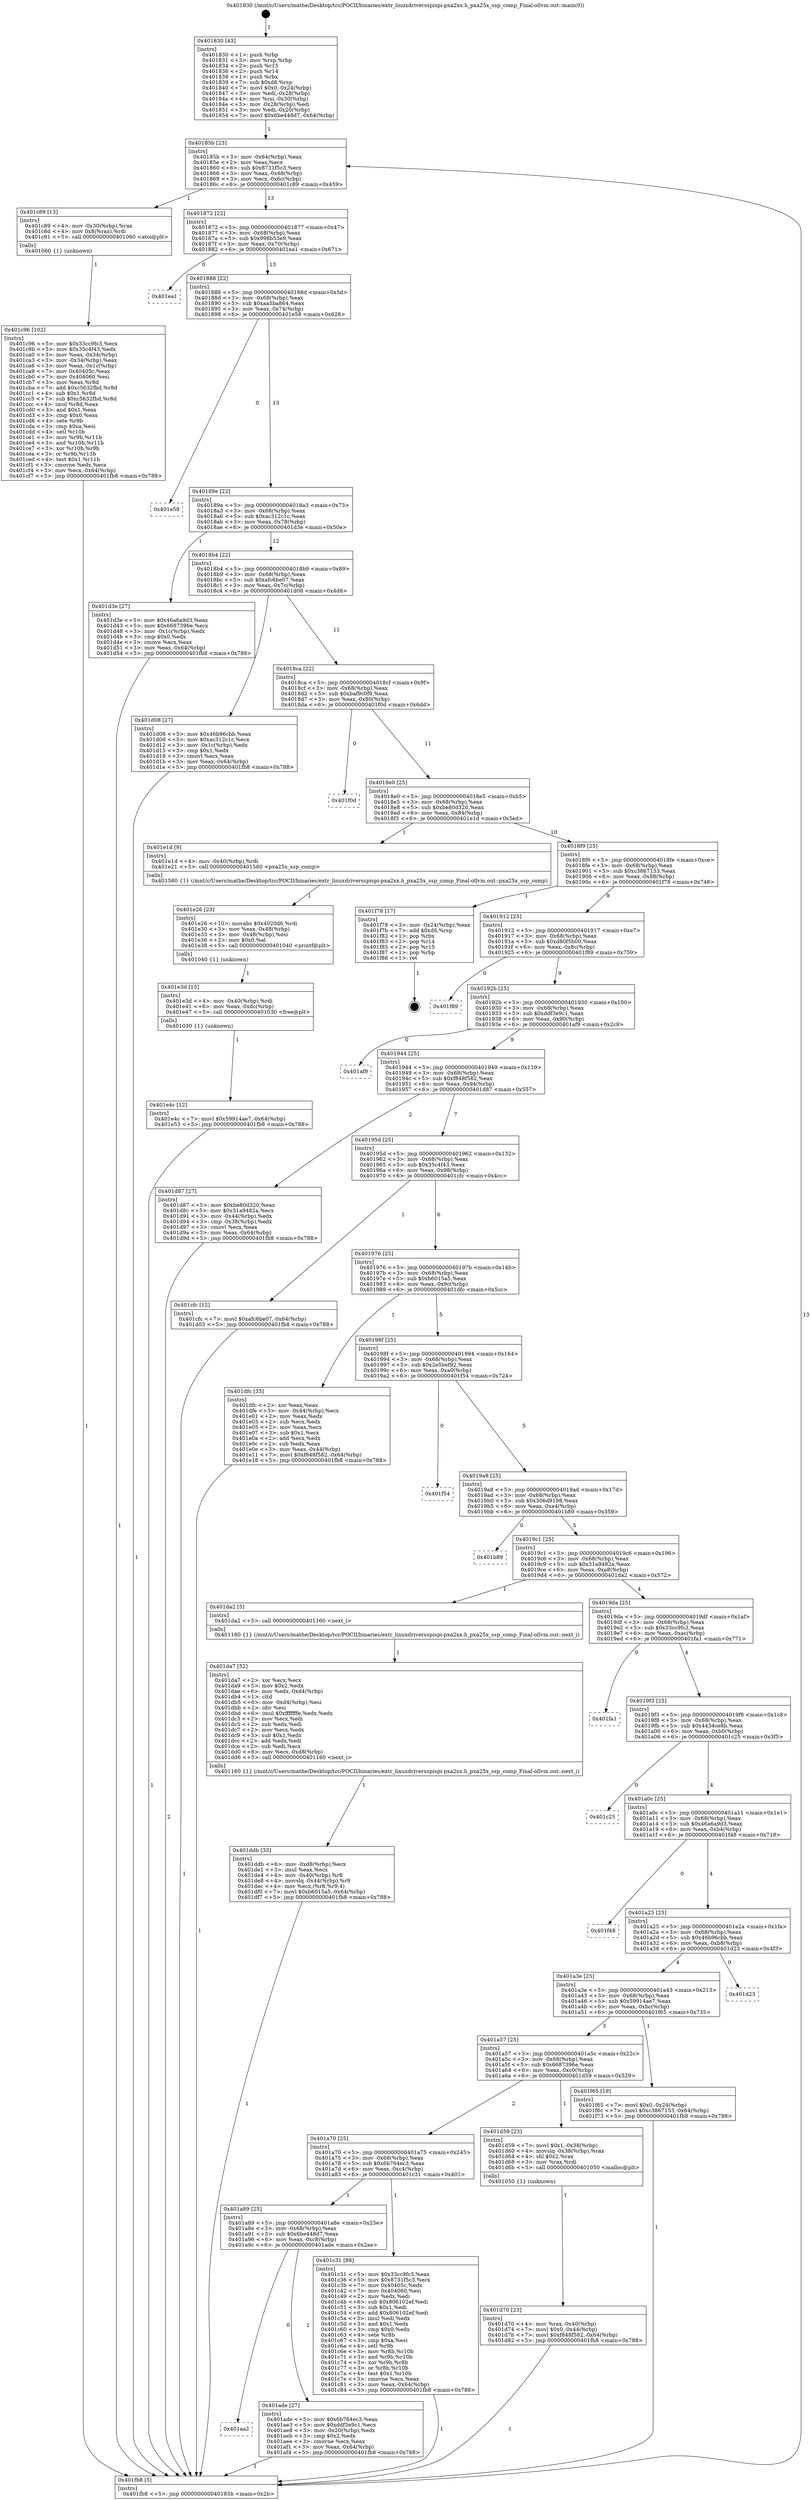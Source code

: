 digraph "0x401830" {
  label = "0x401830 (/mnt/c/Users/mathe/Desktop/tcc/POCII/binaries/extr_linuxdriversspispi-pxa2xx.h_pxa25x_ssp_comp_Final-ollvm.out::main(0))"
  labelloc = "t"
  node[shape=record]

  Entry [label="",width=0.3,height=0.3,shape=circle,fillcolor=black,style=filled]
  "0x40185b" [label="{
     0x40185b [23]\l
     | [instrs]\l
     &nbsp;&nbsp;0x40185b \<+3\>: mov -0x64(%rbp),%eax\l
     &nbsp;&nbsp;0x40185e \<+2\>: mov %eax,%ecx\l
     &nbsp;&nbsp;0x401860 \<+6\>: sub $0x8731f5c3,%ecx\l
     &nbsp;&nbsp;0x401866 \<+3\>: mov %eax,-0x68(%rbp)\l
     &nbsp;&nbsp;0x401869 \<+3\>: mov %ecx,-0x6c(%rbp)\l
     &nbsp;&nbsp;0x40186c \<+6\>: je 0000000000401c89 \<main+0x459\>\l
  }"]
  "0x401c89" [label="{
     0x401c89 [13]\l
     | [instrs]\l
     &nbsp;&nbsp;0x401c89 \<+4\>: mov -0x30(%rbp),%rax\l
     &nbsp;&nbsp;0x401c8d \<+4\>: mov 0x8(%rax),%rdi\l
     &nbsp;&nbsp;0x401c91 \<+5\>: call 0000000000401060 \<atoi@plt\>\l
     | [calls]\l
     &nbsp;&nbsp;0x401060 \{1\} (unknown)\l
  }"]
  "0x401872" [label="{
     0x401872 [22]\l
     | [instrs]\l
     &nbsp;&nbsp;0x401872 \<+5\>: jmp 0000000000401877 \<main+0x47\>\l
     &nbsp;&nbsp;0x401877 \<+3\>: mov -0x68(%rbp),%eax\l
     &nbsp;&nbsp;0x40187a \<+5\>: sub $0x998b53e9,%eax\l
     &nbsp;&nbsp;0x40187f \<+3\>: mov %eax,-0x70(%rbp)\l
     &nbsp;&nbsp;0x401882 \<+6\>: je 0000000000401ea1 \<main+0x671\>\l
  }"]
  Exit [label="",width=0.3,height=0.3,shape=circle,fillcolor=black,style=filled,peripheries=2]
  "0x401ea1" [label="{
     0x401ea1\l
  }", style=dashed]
  "0x401888" [label="{
     0x401888 [22]\l
     | [instrs]\l
     &nbsp;&nbsp;0x401888 \<+5\>: jmp 000000000040188d \<main+0x5d\>\l
     &nbsp;&nbsp;0x40188d \<+3\>: mov -0x68(%rbp),%eax\l
     &nbsp;&nbsp;0x401890 \<+5\>: sub $0xaa5ba864,%eax\l
     &nbsp;&nbsp;0x401895 \<+3\>: mov %eax,-0x74(%rbp)\l
     &nbsp;&nbsp;0x401898 \<+6\>: je 0000000000401e58 \<main+0x628\>\l
  }"]
  "0x401e4c" [label="{
     0x401e4c [12]\l
     | [instrs]\l
     &nbsp;&nbsp;0x401e4c \<+7\>: movl $0x59914ae7,-0x64(%rbp)\l
     &nbsp;&nbsp;0x401e53 \<+5\>: jmp 0000000000401fb8 \<main+0x788\>\l
  }"]
  "0x401e58" [label="{
     0x401e58\l
  }", style=dashed]
  "0x40189e" [label="{
     0x40189e [22]\l
     | [instrs]\l
     &nbsp;&nbsp;0x40189e \<+5\>: jmp 00000000004018a3 \<main+0x73\>\l
     &nbsp;&nbsp;0x4018a3 \<+3\>: mov -0x68(%rbp),%eax\l
     &nbsp;&nbsp;0x4018a6 \<+5\>: sub $0xac312c1c,%eax\l
     &nbsp;&nbsp;0x4018ab \<+3\>: mov %eax,-0x78(%rbp)\l
     &nbsp;&nbsp;0x4018ae \<+6\>: je 0000000000401d3e \<main+0x50e\>\l
  }"]
  "0x401e3d" [label="{
     0x401e3d [15]\l
     | [instrs]\l
     &nbsp;&nbsp;0x401e3d \<+4\>: mov -0x40(%rbp),%rdi\l
     &nbsp;&nbsp;0x401e41 \<+6\>: mov %eax,-0xdc(%rbp)\l
     &nbsp;&nbsp;0x401e47 \<+5\>: call 0000000000401030 \<free@plt\>\l
     | [calls]\l
     &nbsp;&nbsp;0x401030 \{1\} (unknown)\l
  }"]
  "0x401d3e" [label="{
     0x401d3e [27]\l
     | [instrs]\l
     &nbsp;&nbsp;0x401d3e \<+5\>: mov $0x46a6a9d3,%eax\l
     &nbsp;&nbsp;0x401d43 \<+5\>: mov $0x6687396e,%ecx\l
     &nbsp;&nbsp;0x401d48 \<+3\>: mov -0x1c(%rbp),%edx\l
     &nbsp;&nbsp;0x401d4b \<+3\>: cmp $0x0,%edx\l
     &nbsp;&nbsp;0x401d4e \<+3\>: cmove %ecx,%eax\l
     &nbsp;&nbsp;0x401d51 \<+3\>: mov %eax,-0x64(%rbp)\l
     &nbsp;&nbsp;0x401d54 \<+5\>: jmp 0000000000401fb8 \<main+0x788\>\l
  }"]
  "0x4018b4" [label="{
     0x4018b4 [22]\l
     | [instrs]\l
     &nbsp;&nbsp;0x4018b4 \<+5\>: jmp 00000000004018b9 \<main+0x89\>\l
     &nbsp;&nbsp;0x4018b9 \<+3\>: mov -0x68(%rbp),%eax\l
     &nbsp;&nbsp;0x4018bc \<+5\>: sub $0xafc6be07,%eax\l
     &nbsp;&nbsp;0x4018c1 \<+3\>: mov %eax,-0x7c(%rbp)\l
     &nbsp;&nbsp;0x4018c4 \<+6\>: je 0000000000401d08 \<main+0x4d8\>\l
  }"]
  "0x401e26" [label="{
     0x401e26 [23]\l
     | [instrs]\l
     &nbsp;&nbsp;0x401e26 \<+10\>: movabs $0x4020d6,%rdi\l
     &nbsp;&nbsp;0x401e30 \<+3\>: mov %eax,-0x48(%rbp)\l
     &nbsp;&nbsp;0x401e33 \<+3\>: mov -0x48(%rbp),%esi\l
     &nbsp;&nbsp;0x401e36 \<+2\>: mov $0x0,%al\l
     &nbsp;&nbsp;0x401e38 \<+5\>: call 0000000000401040 \<printf@plt\>\l
     | [calls]\l
     &nbsp;&nbsp;0x401040 \{1\} (unknown)\l
  }"]
  "0x401d08" [label="{
     0x401d08 [27]\l
     | [instrs]\l
     &nbsp;&nbsp;0x401d08 \<+5\>: mov $0x46b96cbb,%eax\l
     &nbsp;&nbsp;0x401d0d \<+5\>: mov $0xac312c1c,%ecx\l
     &nbsp;&nbsp;0x401d12 \<+3\>: mov -0x1c(%rbp),%edx\l
     &nbsp;&nbsp;0x401d15 \<+3\>: cmp $0x1,%edx\l
     &nbsp;&nbsp;0x401d18 \<+3\>: cmovl %ecx,%eax\l
     &nbsp;&nbsp;0x401d1b \<+3\>: mov %eax,-0x64(%rbp)\l
     &nbsp;&nbsp;0x401d1e \<+5\>: jmp 0000000000401fb8 \<main+0x788\>\l
  }"]
  "0x4018ca" [label="{
     0x4018ca [22]\l
     | [instrs]\l
     &nbsp;&nbsp;0x4018ca \<+5\>: jmp 00000000004018cf \<main+0x9f\>\l
     &nbsp;&nbsp;0x4018cf \<+3\>: mov -0x68(%rbp),%eax\l
     &nbsp;&nbsp;0x4018d2 \<+5\>: sub $0xbaf9c0f9,%eax\l
     &nbsp;&nbsp;0x4018d7 \<+3\>: mov %eax,-0x80(%rbp)\l
     &nbsp;&nbsp;0x4018da \<+6\>: je 0000000000401f0d \<main+0x6dd\>\l
  }"]
  "0x401ddb" [label="{
     0x401ddb [33]\l
     | [instrs]\l
     &nbsp;&nbsp;0x401ddb \<+6\>: mov -0xd8(%rbp),%ecx\l
     &nbsp;&nbsp;0x401de1 \<+3\>: imul %eax,%ecx\l
     &nbsp;&nbsp;0x401de4 \<+4\>: mov -0x40(%rbp),%r8\l
     &nbsp;&nbsp;0x401de8 \<+4\>: movslq -0x44(%rbp),%r9\l
     &nbsp;&nbsp;0x401dec \<+4\>: mov %ecx,(%r8,%r9,4)\l
     &nbsp;&nbsp;0x401df0 \<+7\>: movl $0xb6015a5,-0x64(%rbp)\l
     &nbsp;&nbsp;0x401df7 \<+5\>: jmp 0000000000401fb8 \<main+0x788\>\l
  }"]
  "0x401f0d" [label="{
     0x401f0d\l
  }", style=dashed]
  "0x4018e0" [label="{
     0x4018e0 [25]\l
     | [instrs]\l
     &nbsp;&nbsp;0x4018e0 \<+5\>: jmp 00000000004018e5 \<main+0xb5\>\l
     &nbsp;&nbsp;0x4018e5 \<+3\>: mov -0x68(%rbp),%eax\l
     &nbsp;&nbsp;0x4018e8 \<+5\>: sub $0xbe80d320,%eax\l
     &nbsp;&nbsp;0x4018ed \<+6\>: mov %eax,-0x84(%rbp)\l
     &nbsp;&nbsp;0x4018f3 \<+6\>: je 0000000000401e1d \<main+0x5ed\>\l
  }"]
  "0x401da7" [label="{
     0x401da7 [52]\l
     | [instrs]\l
     &nbsp;&nbsp;0x401da7 \<+2\>: xor %ecx,%ecx\l
     &nbsp;&nbsp;0x401da9 \<+5\>: mov $0x2,%edx\l
     &nbsp;&nbsp;0x401dae \<+6\>: mov %edx,-0xd4(%rbp)\l
     &nbsp;&nbsp;0x401db4 \<+1\>: cltd\l
     &nbsp;&nbsp;0x401db5 \<+6\>: mov -0xd4(%rbp),%esi\l
     &nbsp;&nbsp;0x401dbb \<+2\>: idiv %esi\l
     &nbsp;&nbsp;0x401dbd \<+6\>: imul $0xfffffffe,%edx,%edx\l
     &nbsp;&nbsp;0x401dc3 \<+2\>: mov %ecx,%edi\l
     &nbsp;&nbsp;0x401dc5 \<+2\>: sub %edx,%edi\l
     &nbsp;&nbsp;0x401dc7 \<+2\>: mov %ecx,%edx\l
     &nbsp;&nbsp;0x401dc9 \<+3\>: sub $0x1,%edx\l
     &nbsp;&nbsp;0x401dcc \<+2\>: add %edx,%edi\l
     &nbsp;&nbsp;0x401dce \<+2\>: sub %edi,%ecx\l
     &nbsp;&nbsp;0x401dd0 \<+6\>: mov %ecx,-0xd8(%rbp)\l
     &nbsp;&nbsp;0x401dd6 \<+5\>: call 0000000000401160 \<next_i\>\l
     | [calls]\l
     &nbsp;&nbsp;0x401160 \{1\} (/mnt/c/Users/mathe/Desktop/tcc/POCII/binaries/extr_linuxdriversspispi-pxa2xx.h_pxa25x_ssp_comp_Final-ollvm.out::next_i)\l
  }"]
  "0x401e1d" [label="{
     0x401e1d [9]\l
     | [instrs]\l
     &nbsp;&nbsp;0x401e1d \<+4\>: mov -0x40(%rbp),%rdi\l
     &nbsp;&nbsp;0x401e21 \<+5\>: call 0000000000401580 \<pxa25x_ssp_comp\>\l
     | [calls]\l
     &nbsp;&nbsp;0x401580 \{1\} (/mnt/c/Users/mathe/Desktop/tcc/POCII/binaries/extr_linuxdriversspispi-pxa2xx.h_pxa25x_ssp_comp_Final-ollvm.out::pxa25x_ssp_comp)\l
  }"]
  "0x4018f9" [label="{
     0x4018f9 [25]\l
     | [instrs]\l
     &nbsp;&nbsp;0x4018f9 \<+5\>: jmp 00000000004018fe \<main+0xce\>\l
     &nbsp;&nbsp;0x4018fe \<+3\>: mov -0x68(%rbp),%eax\l
     &nbsp;&nbsp;0x401901 \<+5\>: sub $0xc3867153,%eax\l
     &nbsp;&nbsp;0x401906 \<+6\>: mov %eax,-0x88(%rbp)\l
     &nbsp;&nbsp;0x40190c \<+6\>: je 0000000000401f78 \<main+0x748\>\l
  }"]
  "0x401d70" [label="{
     0x401d70 [23]\l
     | [instrs]\l
     &nbsp;&nbsp;0x401d70 \<+4\>: mov %rax,-0x40(%rbp)\l
     &nbsp;&nbsp;0x401d74 \<+7\>: movl $0x0,-0x44(%rbp)\l
     &nbsp;&nbsp;0x401d7b \<+7\>: movl $0xf848f582,-0x64(%rbp)\l
     &nbsp;&nbsp;0x401d82 \<+5\>: jmp 0000000000401fb8 \<main+0x788\>\l
  }"]
  "0x401f78" [label="{
     0x401f78 [17]\l
     | [instrs]\l
     &nbsp;&nbsp;0x401f78 \<+3\>: mov -0x24(%rbp),%eax\l
     &nbsp;&nbsp;0x401f7b \<+7\>: add $0xd8,%rsp\l
     &nbsp;&nbsp;0x401f82 \<+1\>: pop %rbx\l
     &nbsp;&nbsp;0x401f83 \<+2\>: pop %r14\l
     &nbsp;&nbsp;0x401f85 \<+2\>: pop %r15\l
     &nbsp;&nbsp;0x401f87 \<+1\>: pop %rbp\l
     &nbsp;&nbsp;0x401f88 \<+1\>: ret\l
  }"]
  "0x401912" [label="{
     0x401912 [25]\l
     | [instrs]\l
     &nbsp;&nbsp;0x401912 \<+5\>: jmp 0000000000401917 \<main+0xe7\>\l
     &nbsp;&nbsp;0x401917 \<+3\>: mov -0x68(%rbp),%eax\l
     &nbsp;&nbsp;0x40191a \<+5\>: sub $0xd80f5b00,%eax\l
     &nbsp;&nbsp;0x40191f \<+6\>: mov %eax,-0x8c(%rbp)\l
     &nbsp;&nbsp;0x401925 \<+6\>: je 0000000000401f89 \<main+0x759\>\l
  }"]
  "0x401c96" [label="{
     0x401c96 [102]\l
     | [instrs]\l
     &nbsp;&nbsp;0x401c96 \<+5\>: mov $0x33cc9fc3,%ecx\l
     &nbsp;&nbsp;0x401c9b \<+5\>: mov $0x35c4f43,%edx\l
     &nbsp;&nbsp;0x401ca0 \<+3\>: mov %eax,-0x34(%rbp)\l
     &nbsp;&nbsp;0x401ca3 \<+3\>: mov -0x34(%rbp),%eax\l
     &nbsp;&nbsp;0x401ca6 \<+3\>: mov %eax,-0x1c(%rbp)\l
     &nbsp;&nbsp;0x401ca9 \<+7\>: mov 0x40405c,%eax\l
     &nbsp;&nbsp;0x401cb0 \<+7\>: mov 0x404060,%esi\l
     &nbsp;&nbsp;0x401cb7 \<+3\>: mov %eax,%r8d\l
     &nbsp;&nbsp;0x401cba \<+7\>: add $0xc5632fbd,%r8d\l
     &nbsp;&nbsp;0x401cc1 \<+4\>: sub $0x1,%r8d\l
     &nbsp;&nbsp;0x401cc5 \<+7\>: sub $0xc5632fbd,%r8d\l
     &nbsp;&nbsp;0x401ccc \<+4\>: imul %r8d,%eax\l
     &nbsp;&nbsp;0x401cd0 \<+3\>: and $0x1,%eax\l
     &nbsp;&nbsp;0x401cd3 \<+3\>: cmp $0x0,%eax\l
     &nbsp;&nbsp;0x401cd6 \<+4\>: sete %r9b\l
     &nbsp;&nbsp;0x401cda \<+3\>: cmp $0xa,%esi\l
     &nbsp;&nbsp;0x401cdd \<+4\>: setl %r10b\l
     &nbsp;&nbsp;0x401ce1 \<+3\>: mov %r9b,%r11b\l
     &nbsp;&nbsp;0x401ce4 \<+3\>: and %r10b,%r11b\l
     &nbsp;&nbsp;0x401ce7 \<+3\>: xor %r10b,%r9b\l
     &nbsp;&nbsp;0x401cea \<+3\>: or %r9b,%r11b\l
     &nbsp;&nbsp;0x401ced \<+4\>: test $0x1,%r11b\l
     &nbsp;&nbsp;0x401cf1 \<+3\>: cmovne %edx,%ecx\l
     &nbsp;&nbsp;0x401cf4 \<+3\>: mov %ecx,-0x64(%rbp)\l
     &nbsp;&nbsp;0x401cf7 \<+5\>: jmp 0000000000401fb8 \<main+0x788\>\l
  }"]
  "0x401f89" [label="{
     0x401f89\l
  }", style=dashed]
  "0x40192b" [label="{
     0x40192b [25]\l
     | [instrs]\l
     &nbsp;&nbsp;0x40192b \<+5\>: jmp 0000000000401930 \<main+0x100\>\l
     &nbsp;&nbsp;0x401930 \<+3\>: mov -0x68(%rbp),%eax\l
     &nbsp;&nbsp;0x401933 \<+5\>: sub $0xddf3e9c1,%eax\l
     &nbsp;&nbsp;0x401938 \<+6\>: mov %eax,-0x90(%rbp)\l
     &nbsp;&nbsp;0x40193e \<+6\>: je 0000000000401af9 \<main+0x2c9\>\l
  }"]
  "0x401830" [label="{
     0x401830 [43]\l
     | [instrs]\l
     &nbsp;&nbsp;0x401830 \<+1\>: push %rbp\l
     &nbsp;&nbsp;0x401831 \<+3\>: mov %rsp,%rbp\l
     &nbsp;&nbsp;0x401834 \<+2\>: push %r15\l
     &nbsp;&nbsp;0x401836 \<+2\>: push %r14\l
     &nbsp;&nbsp;0x401838 \<+1\>: push %rbx\l
     &nbsp;&nbsp;0x401839 \<+7\>: sub $0xd8,%rsp\l
     &nbsp;&nbsp;0x401840 \<+7\>: movl $0x0,-0x24(%rbp)\l
     &nbsp;&nbsp;0x401847 \<+3\>: mov %edi,-0x28(%rbp)\l
     &nbsp;&nbsp;0x40184a \<+4\>: mov %rsi,-0x30(%rbp)\l
     &nbsp;&nbsp;0x40184e \<+3\>: mov -0x28(%rbp),%edi\l
     &nbsp;&nbsp;0x401851 \<+3\>: mov %edi,-0x20(%rbp)\l
     &nbsp;&nbsp;0x401854 \<+7\>: movl $0x6be448d7,-0x64(%rbp)\l
  }"]
  "0x401af9" [label="{
     0x401af9\l
  }", style=dashed]
  "0x401944" [label="{
     0x401944 [25]\l
     | [instrs]\l
     &nbsp;&nbsp;0x401944 \<+5\>: jmp 0000000000401949 \<main+0x119\>\l
     &nbsp;&nbsp;0x401949 \<+3\>: mov -0x68(%rbp),%eax\l
     &nbsp;&nbsp;0x40194c \<+5\>: sub $0xf848f582,%eax\l
     &nbsp;&nbsp;0x401951 \<+6\>: mov %eax,-0x94(%rbp)\l
     &nbsp;&nbsp;0x401957 \<+6\>: je 0000000000401d87 \<main+0x557\>\l
  }"]
  "0x401fb8" [label="{
     0x401fb8 [5]\l
     | [instrs]\l
     &nbsp;&nbsp;0x401fb8 \<+5\>: jmp 000000000040185b \<main+0x2b\>\l
  }"]
  "0x401d87" [label="{
     0x401d87 [27]\l
     | [instrs]\l
     &nbsp;&nbsp;0x401d87 \<+5\>: mov $0xbe80d320,%eax\l
     &nbsp;&nbsp;0x401d8c \<+5\>: mov $0x31a9482a,%ecx\l
     &nbsp;&nbsp;0x401d91 \<+3\>: mov -0x44(%rbp),%edx\l
     &nbsp;&nbsp;0x401d94 \<+3\>: cmp -0x38(%rbp),%edx\l
     &nbsp;&nbsp;0x401d97 \<+3\>: cmovl %ecx,%eax\l
     &nbsp;&nbsp;0x401d9a \<+3\>: mov %eax,-0x64(%rbp)\l
     &nbsp;&nbsp;0x401d9d \<+5\>: jmp 0000000000401fb8 \<main+0x788\>\l
  }"]
  "0x40195d" [label="{
     0x40195d [25]\l
     | [instrs]\l
     &nbsp;&nbsp;0x40195d \<+5\>: jmp 0000000000401962 \<main+0x132\>\l
     &nbsp;&nbsp;0x401962 \<+3\>: mov -0x68(%rbp),%eax\l
     &nbsp;&nbsp;0x401965 \<+5\>: sub $0x35c4f43,%eax\l
     &nbsp;&nbsp;0x40196a \<+6\>: mov %eax,-0x98(%rbp)\l
     &nbsp;&nbsp;0x401970 \<+6\>: je 0000000000401cfc \<main+0x4cc\>\l
  }"]
  "0x401aa2" [label="{
     0x401aa2\l
  }", style=dashed]
  "0x401cfc" [label="{
     0x401cfc [12]\l
     | [instrs]\l
     &nbsp;&nbsp;0x401cfc \<+7\>: movl $0xafc6be07,-0x64(%rbp)\l
     &nbsp;&nbsp;0x401d03 \<+5\>: jmp 0000000000401fb8 \<main+0x788\>\l
  }"]
  "0x401976" [label="{
     0x401976 [25]\l
     | [instrs]\l
     &nbsp;&nbsp;0x401976 \<+5\>: jmp 000000000040197b \<main+0x14b\>\l
     &nbsp;&nbsp;0x40197b \<+3\>: mov -0x68(%rbp),%eax\l
     &nbsp;&nbsp;0x40197e \<+5\>: sub $0xb6015a5,%eax\l
     &nbsp;&nbsp;0x401983 \<+6\>: mov %eax,-0x9c(%rbp)\l
     &nbsp;&nbsp;0x401989 \<+6\>: je 0000000000401dfc \<main+0x5cc\>\l
  }"]
  "0x401ade" [label="{
     0x401ade [27]\l
     | [instrs]\l
     &nbsp;&nbsp;0x401ade \<+5\>: mov $0x6b764ec3,%eax\l
     &nbsp;&nbsp;0x401ae3 \<+5\>: mov $0xddf3e9c1,%ecx\l
     &nbsp;&nbsp;0x401ae8 \<+3\>: mov -0x20(%rbp),%edx\l
     &nbsp;&nbsp;0x401aeb \<+3\>: cmp $0x2,%edx\l
     &nbsp;&nbsp;0x401aee \<+3\>: cmovne %ecx,%eax\l
     &nbsp;&nbsp;0x401af1 \<+3\>: mov %eax,-0x64(%rbp)\l
     &nbsp;&nbsp;0x401af4 \<+5\>: jmp 0000000000401fb8 \<main+0x788\>\l
  }"]
  "0x401dfc" [label="{
     0x401dfc [33]\l
     | [instrs]\l
     &nbsp;&nbsp;0x401dfc \<+2\>: xor %eax,%eax\l
     &nbsp;&nbsp;0x401dfe \<+3\>: mov -0x44(%rbp),%ecx\l
     &nbsp;&nbsp;0x401e01 \<+2\>: mov %eax,%edx\l
     &nbsp;&nbsp;0x401e03 \<+2\>: sub %ecx,%edx\l
     &nbsp;&nbsp;0x401e05 \<+2\>: mov %eax,%ecx\l
     &nbsp;&nbsp;0x401e07 \<+3\>: sub $0x1,%ecx\l
     &nbsp;&nbsp;0x401e0a \<+2\>: add %ecx,%edx\l
     &nbsp;&nbsp;0x401e0c \<+2\>: sub %edx,%eax\l
     &nbsp;&nbsp;0x401e0e \<+3\>: mov %eax,-0x44(%rbp)\l
     &nbsp;&nbsp;0x401e11 \<+7\>: movl $0xf848f582,-0x64(%rbp)\l
     &nbsp;&nbsp;0x401e18 \<+5\>: jmp 0000000000401fb8 \<main+0x788\>\l
  }"]
  "0x40198f" [label="{
     0x40198f [25]\l
     | [instrs]\l
     &nbsp;&nbsp;0x40198f \<+5\>: jmp 0000000000401994 \<main+0x164\>\l
     &nbsp;&nbsp;0x401994 \<+3\>: mov -0x68(%rbp),%eax\l
     &nbsp;&nbsp;0x401997 \<+5\>: sub $0x2e5bef92,%eax\l
     &nbsp;&nbsp;0x40199c \<+6\>: mov %eax,-0xa0(%rbp)\l
     &nbsp;&nbsp;0x4019a2 \<+6\>: je 0000000000401f54 \<main+0x724\>\l
  }"]
  "0x401a89" [label="{
     0x401a89 [25]\l
     | [instrs]\l
     &nbsp;&nbsp;0x401a89 \<+5\>: jmp 0000000000401a8e \<main+0x25e\>\l
     &nbsp;&nbsp;0x401a8e \<+3\>: mov -0x68(%rbp),%eax\l
     &nbsp;&nbsp;0x401a91 \<+5\>: sub $0x6be448d7,%eax\l
     &nbsp;&nbsp;0x401a96 \<+6\>: mov %eax,-0xc8(%rbp)\l
     &nbsp;&nbsp;0x401a9c \<+6\>: je 0000000000401ade \<main+0x2ae\>\l
  }"]
  "0x401f54" [label="{
     0x401f54\l
  }", style=dashed]
  "0x4019a8" [label="{
     0x4019a8 [25]\l
     | [instrs]\l
     &nbsp;&nbsp;0x4019a8 \<+5\>: jmp 00000000004019ad \<main+0x17d\>\l
     &nbsp;&nbsp;0x4019ad \<+3\>: mov -0x68(%rbp),%eax\l
     &nbsp;&nbsp;0x4019b0 \<+5\>: sub $0x306d9198,%eax\l
     &nbsp;&nbsp;0x4019b5 \<+6\>: mov %eax,-0xa4(%rbp)\l
     &nbsp;&nbsp;0x4019bb \<+6\>: je 0000000000401b89 \<main+0x359\>\l
  }"]
  "0x401c31" [label="{
     0x401c31 [88]\l
     | [instrs]\l
     &nbsp;&nbsp;0x401c31 \<+5\>: mov $0x33cc9fc3,%eax\l
     &nbsp;&nbsp;0x401c36 \<+5\>: mov $0x8731f5c3,%ecx\l
     &nbsp;&nbsp;0x401c3b \<+7\>: mov 0x40405c,%edx\l
     &nbsp;&nbsp;0x401c42 \<+7\>: mov 0x404060,%esi\l
     &nbsp;&nbsp;0x401c49 \<+2\>: mov %edx,%edi\l
     &nbsp;&nbsp;0x401c4b \<+6\>: sub $0x806102ef,%edi\l
     &nbsp;&nbsp;0x401c51 \<+3\>: sub $0x1,%edi\l
     &nbsp;&nbsp;0x401c54 \<+6\>: add $0x806102ef,%edi\l
     &nbsp;&nbsp;0x401c5a \<+3\>: imul %edi,%edx\l
     &nbsp;&nbsp;0x401c5d \<+3\>: and $0x1,%edx\l
     &nbsp;&nbsp;0x401c60 \<+3\>: cmp $0x0,%edx\l
     &nbsp;&nbsp;0x401c63 \<+4\>: sete %r8b\l
     &nbsp;&nbsp;0x401c67 \<+3\>: cmp $0xa,%esi\l
     &nbsp;&nbsp;0x401c6a \<+4\>: setl %r9b\l
     &nbsp;&nbsp;0x401c6e \<+3\>: mov %r8b,%r10b\l
     &nbsp;&nbsp;0x401c71 \<+3\>: and %r9b,%r10b\l
     &nbsp;&nbsp;0x401c74 \<+3\>: xor %r9b,%r8b\l
     &nbsp;&nbsp;0x401c77 \<+3\>: or %r8b,%r10b\l
     &nbsp;&nbsp;0x401c7a \<+4\>: test $0x1,%r10b\l
     &nbsp;&nbsp;0x401c7e \<+3\>: cmovne %ecx,%eax\l
     &nbsp;&nbsp;0x401c81 \<+3\>: mov %eax,-0x64(%rbp)\l
     &nbsp;&nbsp;0x401c84 \<+5\>: jmp 0000000000401fb8 \<main+0x788\>\l
  }"]
  "0x401b89" [label="{
     0x401b89\l
  }", style=dashed]
  "0x4019c1" [label="{
     0x4019c1 [25]\l
     | [instrs]\l
     &nbsp;&nbsp;0x4019c1 \<+5\>: jmp 00000000004019c6 \<main+0x196\>\l
     &nbsp;&nbsp;0x4019c6 \<+3\>: mov -0x68(%rbp),%eax\l
     &nbsp;&nbsp;0x4019c9 \<+5\>: sub $0x31a9482a,%eax\l
     &nbsp;&nbsp;0x4019ce \<+6\>: mov %eax,-0xa8(%rbp)\l
     &nbsp;&nbsp;0x4019d4 \<+6\>: je 0000000000401da2 \<main+0x572\>\l
  }"]
  "0x401a70" [label="{
     0x401a70 [25]\l
     | [instrs]\l
     &nbsp;&nbsp;0x401a70 \<+5\>: jmp 0000000000401a75 \<main+0x245\>\l
     &nbsp;&nbsp;0x401a75 \<+3\>: mov -0x68(%rbp),%eax\l
     &nbsp;&nbsp;0x401a78 \<+5\>: sub $0x6b764ec3,%eax\l
     &nbsp;&nbsp;0x401a7d \<+6\>: mov %eax,-0xc4(%rbp)\l
     &nbsp;&nbsp;0x401a83 \<+6\>: je 0000000000401c31 \<main+0x401\>\l
  }"]
  "0x401da2" [label="{
     0x401da2 [5]\l
     | [instrs]\l
     &nbsp;&nbsp;0x401da2 \<+5\>: call 0000000000401160 \<next_i\>\l
     | [calls]\l
     &nbsp;&nbsp;0x401160 \{1\} (/mnt/c/Users/mathe/Desktop/tcc/POCII/binaries/extr_linuxdriversspispi-pxa2xx.h_pxa25x_ssp_comp_Final-ollvm.out::next_i)\l
  }"]
  "0x4019da" [label="{
     0x4019da [25]\l
     | [instrs]\l
     &nbsp;&nbsp;0x4019da \<+5\>: jmp 00000000004019df \<main+0x1af\>\l
     &nbsp;&nbsp;0x4019df \<+3\>: mov -0x68(%rbp),%eax\l
     &nbsp;&nbsp;0x4019e2 \<+5\>: sub $0x33cc9fc3,%eax\l
     &nbsp;&nbsp;0x4019e7 \<+6\>: mov %eax,-0xac(%rbp)\l
     &nbsp;&nbsp;0x4019ed \<+6\>: je 0000000000401fa1 \<main+0x771\>\l
  }"]
  "0x401d59" [label="{
     0x401d59 [23]\l
     | [instrs]\l
     &nbsp;&nbsp;0x401d59 \<+7\>: movl $0x1,-0x38(%rbp)\l
     &nbsp;&nbsp;0x401d60 \<+4\>: movslq -0x38(%rbp),%rax\l
     &nbsp;&nbsp;0x401d64 \<+4\>: shl $0x2,%rax\l
     &nbsp;&nbsp;0x401d68 \<+3\>: mov %rax,%rdi\l
     &nbsp;&nbsp;0x401d6b \<+5\>: call 0000000000401050 \<malloc@plt\>\l
     | [calls]\l
     &nbsp;&nbsp;0x401050 \{1\} (unknown)\l
  }"]
  "0x401fa1" [label="{
     0x401fa1\l
  }", style=dashed]
  "0x4019f3" [label="{
     0x4019f3 [25]\l
     | [instrs]\l
     &nbsp;&nbsp;0x4019f3 \<+5\>: jmp 00000000004019f8 \<main+0x1c8\>\l
     &nbsp;&nbsp;0x4019f8 \<+3\>: mov -0x68(%rbp),%eax\l
     &nbsp;&nbsp;0x4019fb \<+5\>: sub $0x4434ce8b,%eax\l
     &nbsp;&nbsp;0x401a00 \<+6\>: mov %eax,-0xb0(%rbp)\l
     &nbsp;&nbsp;0x401a06 \<+6\>: je 0000000000401c25 \<main+0x3f5\>\l
  }"]
  "0x401a57" [label="{
     0x401a57 [25]\l
     | [instrs]\l
     &nbsp;&nbsp;0x401a57 \<+5\>: jmp 0000000000401a5c \<main+0x22c\>\l
     &nbsp;&nbsp;0x401a5c \<+3\>: mov -0x68(%rbp),%eax\l
     &nbsp;&nbsp;0x401a5f \<+5\>: sub $0x6687396e,%eax\l
     &nbsp;&nbsp;0x401a64 \<+6\>: mov %eax,-0xc0(%rbp)\l
     &nbsp;&nbsp;0x401a6a \<+6\>: je 0000000000401d59 \<main+0x529\>\l
  }"]
  "0x401c25" [label="{
     0x401c25\l
  }", style=dashed]
  "0x401a0c" [label="{
     0x401a0c [25]\l
     | [instrs]\l
     &nbsp;&nbsp;0x401a0c \<+5\>: jmp 0000000000401a11 \<main+0x1e1\>\l
     &nbsp;&nbsp;0x401a11 \<+3\>: mov -0x68(%rbp),%eax\l
     &nbsp;&nbsp;0x401a14 \<+5\>: sub $0x46a6a9d3,%eax\l
     &nbsp;&nbsp;0x401a19 \<+6\>: mov %eax,-0xb4(%rbp)\l
     &nbsp;&nbsp;0x401a1f \<+6\>: je 0000000000401f48 \<main+0x718\>\l
  }"]
  "0x401f65" [label="{
     0x401f65 [19]\l
     | [instrs]\l
     &nbsp;&nbsp;0x401f65 \<+7\>: movl $0x0,-0x24(%rbp)\l
     &nbsp;&nbsp;0x401f6c \<+7\>: movl $0xc3867153,-0x64(%rbp)\l
     &nbsp;&nbsp;0x401f73 \<+5\>: jmp 0000000000401fb8 \<main+0x788\>\l
  }"]
  "0x401f48" [label="{
     0x401f48\l
  }", style=dashed]
  "0x401a25" [label="{
     0x401a25 [25]\l
     | [instrs]\l
     &nbsp;&nbsp;0x401a25 \<+5\>: jmp 0000000000401a2a \<main+0x1fa\>\l
     &nbsp;&nbsp;0x401a2a \<+3\>: mov -0x68(%rbp),%eax\l
     &nbsp;&nbsp;0x401a2d \<+5\>: sub $0x46b96cbb,%eax\l
     &nbsp;&nbsp;0x401a32 \<+6\>: mov %eax,-0xb8(%rbp)\l
     &nbsp;&nbsp;0x401a38 \<+6\>: je 0000000000401d23 \<main+0x4f3\>\l
  }"]
  "0x401a3e" [label="{
     0x401a3e [25]\l
     | [instrs]\l
     &nbsp;&nbsp;0x401a3e \<+5\>: jmp 0000000000401a43 \<main+0x213\>\l
     &nbsp;&nbsp;0x401a43 \<+3\>: mov -0x68(%rbp),%eax\l
     &nbsp;&nbsp;0x401a46 \<+5\>: sub $0x59914ae7,%eax\l
     &nbsp;&nbsp;0x401a4b \<+6\>: mov %eax,-0xbc(%rbp)\l
     &nbsp;&nbsp;0x401a51 \<+6\>: je 0000000000401f65 \<main+0x735\>\l
  }"]
  "0x401d23" [label="{
     0x401d23\l
  }", style=dashed]
  Entry -> "0x401830" [label=" 1"]
  "0x40185b" -> "0x401c89" [label=" 1"]
  "0x40185b" -> "0x401872" [label=" 13"]
  "0x401f78" -> Exit [label=" 1"]
  "0x401872" -> "0x401ea1" [label=" 0"]
  "0x401872" -> "0x401888" [label=" 13"]
  "0x401f65" -> "0x401fb8" [label=" 1"]
  "0x401888" -> "0x401e58" [label=" 0"]
  "0x401888" -> "0x40189e" [label=" 13"]
  "0x401e4c" -> "0x401fb8" [label=" 1"]
  "0x40189e" -> "0x401d3e" [label=" 1"]
  "0x40189e" -> "0x4018b4" [label=" 12"]
  "0x401e3d" -> "0x401e4c" [label=" 1"]
  "0x4018b4" -> "0x401d08" [label=" 1"]
  "0x4018b4" -> "0x4018ca" [label=" 11"]
  "0x401e26" -> "0x401e3d" [label=" 1"]
  "0x4018ca" -> "0x401f0d" [label=" 0"]
  "0x4018ca" -> "0x4018e0" [label=" 11"]
  "0x401e1d" -> "0x401e26" [label=" 1"]
  "0x4018e0" -> "0x401e1d" [label=" 1"]
  "0x4018e0" -> "0x4018f9" [label=" 10"]
  "0x401dfc" -> "0x401fb8" [label=" 1"]
  "0x4018f9" -> "0x401f78" [label=" 1"]
  "0x4018f9" -> "0x401912" [label=" 9"]
  "0x401ddb" -> "0x401fb8" [label=" 1"]
  "0x401912" -> "0x401f89" [label=" 0"]
  "0x401912" -> "0x40192b" [label=" 9"]
  "0x401da7" -> "0x401ddb" [label=" 1"]
  "0x40192b" -> "0x401af9" [label=" 0"]
  "0x40192b" -> "0x401944" [label=" 9"]
  "0x401da2" -> "0x401da7" [label=" 1"]
  "0x401944" -> "0x401d87" [label=" 2"]
  "0x401944" -> "0x40195d" [label=" 7"]
  "0x401d87" -> "0x401fb8" [label=" 2"]
  "0x40195d" -> "0x401cfc" [label=" 1"]
  "0x40195d" -> "0x401976" [label=" 6"]
  "0x401d70" -> "0x401fb8" [label=" 1"]
  "0x401976" -> "0x401dfc" [label=" 1"]
  "0x401976" -> "0x40198f" [label=" 5"]
  "0x401d59" -> "0x401d70" [label=" 1"]
  "0x40198f" -> "0x401f54" [label=" 0"]
  "0x40198f" -> "0x4019a8" [label=" 5"]
  "0x401d08" -> "0x401fb8" [label=" 1"]
  "0x4019a8" -> "0x401b89" [label=" 0"]
  "0x4019a8" -> "0x4019c1" [label=" 5"]
  "0x401cfc" -> "0x401fb8" [label=" 1"]
  "0x4019c1" -> "0x401da2" [label=" 1"]
  "0x4019c1" -> "0x4019da" [label=" 4"]
  "0x401c89" -> "0x401c96" [label=" 1"]
  "0x4019da" -> "0x401fa1" [label=" 0"]
  "0x4019da" -> "0x4019f3" [label=" 4"]
  "0x401c31" -> "0x401fb8" [label=" 1"]
  "0x4019f3" -> "0x401c25" [label=" 0"]
  "0x4019f3" -> "0x401a0c" [label=" 4"]
  "0x401830" -> "0x40185b" [label=" 1"]
  "0x401a0c" -> "0x401f48" [label=" 0"]
  "0x401a0c" -> "0x401a25" [label=" 4"]
  "0x401ade" -> "0x401fb8" [label=" 1"]
  "0x401a25" -> "0x401d23" [label=" 0"]
  "0x401a25" -> "0x401a3e" [label=" 4"]
  "0x401a89" -> "0x401aa2" [label=" 0"]
  "0x401a3e" -> "0x401f65" [label=" 1"]
  "0x401a3e" -> "0x401a57" [label=" 3"]
  "0x401fb8" -> "0x40185b" [label=" 13"]
  "0x401a57" -> "0x401d59" [label=" 1"]
  "0x401a57" -> "0x401a70" [label=" 2"]
  "0x401c96" -> "0x401fb8" [label=" 1"]
  "0x401a70" -> "0x401c31" [label=" 1"]
  "0x401a70" -> "0x401a89" [label=" 1"]
  "0x401d3e" -> "0x401fb8" [label=" 1"]
  "0x401a89" -> "0x401ade" [label=" 1"]
}
